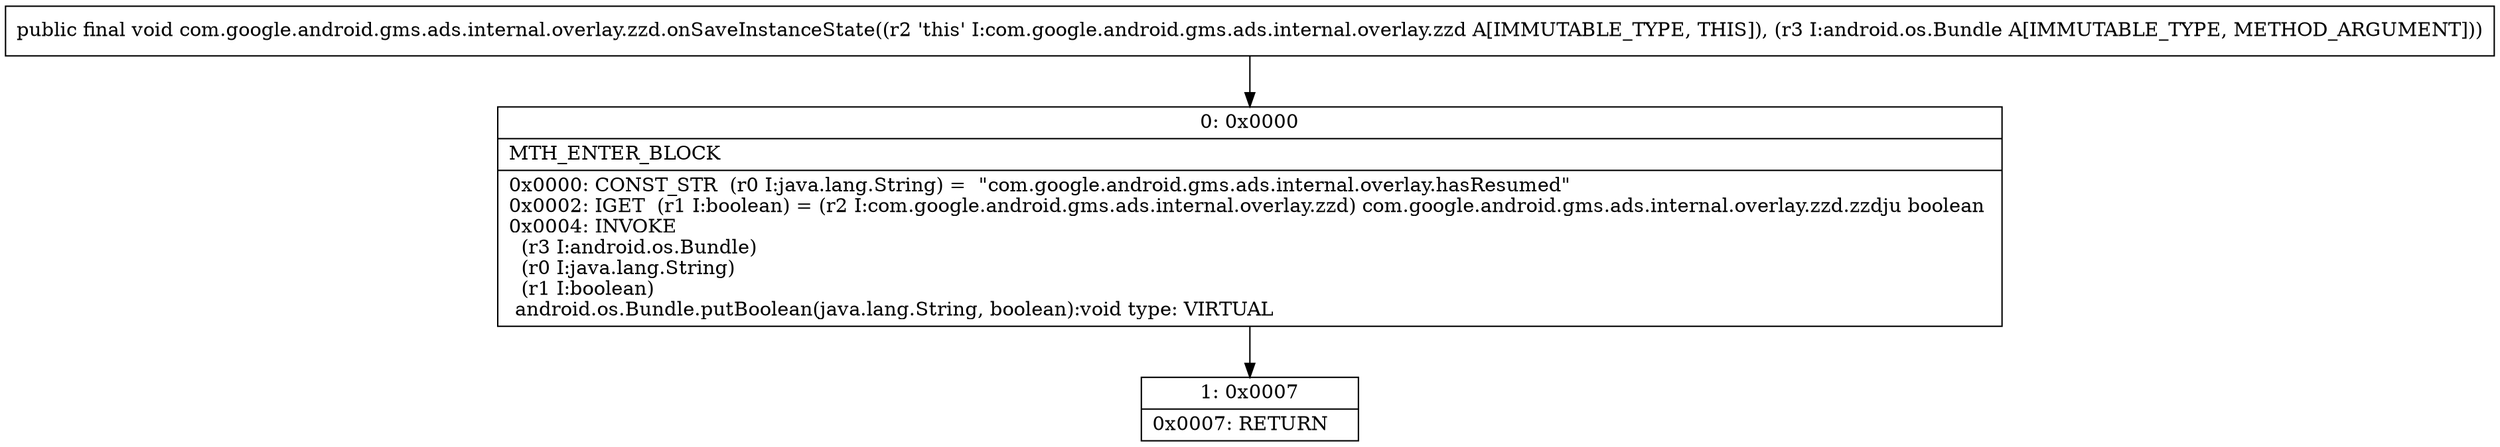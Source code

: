 digraph "CFG forcom.google.android.gms.ads.internal.overlay.zzd.onSaveInstanceState(Landroid\/os\/Bundle;)V" {
Node_0 [shape=record,label="{0\:\ 0x0000|MTH_ENTER_BLOCK\l|0x0000: CONST_STR  (r0 I:java.lang.String) =  \"com.google.android.gms.ads.internal.overlay.hasResumed\" \l0x0002: IGET  (r1 I:boolean) = (r2 I:com.google.android.gms.ads.internal.overlay.zzd) com.google.android.gms.ads.internal.overlay.zzd.zzdju boolean \l0x0004: INVOKE  \l  (r3 I:android.os.Bundle)\l  (r0 I:java.lang.String)\l  (r1 I:boolean)\l android.os.Bundle.putBoolean(java.lang.String, boolean):void type: VIRTUAL \l}"];
Node_1 [shape=record,label="{1\:\ 0x0007|0x0007: RETURN   \l}"];
MethodNode[shape=record,label="{public final void com.google.android.gms.ads.internal.overlay.zzd.onSaveInstanceState((r2 'this' I:com.google.android.gms.ads.internal.overlay.zzd A[IMMUTABLE_TYPE, THIS]), (r3 I:android.os.Bundle A[IMMUTABLE_TYPE, METHOD_ARGUMENT])) }"];
MethodNode -> Node_0;
Node_0 -> Node_1;
}

